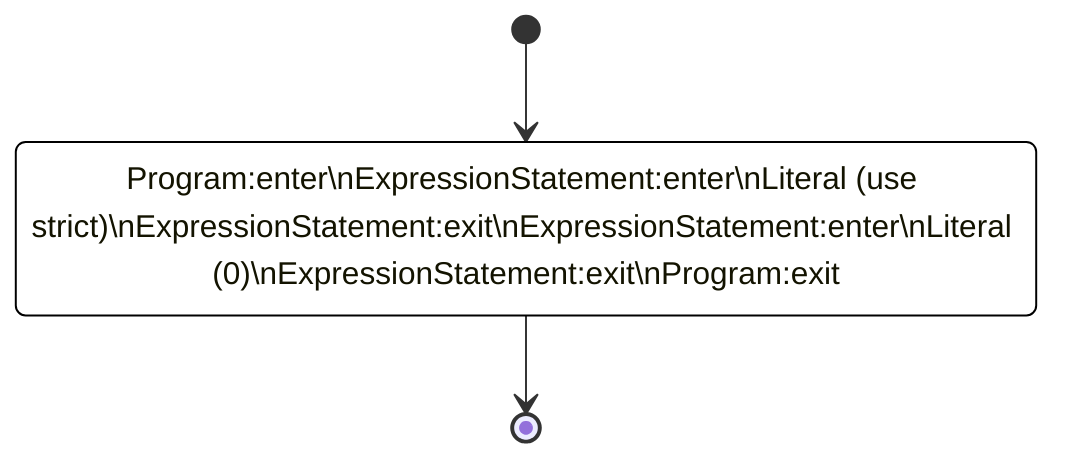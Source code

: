 stateDiagram-v2
classDef common fill: white, stroke: black
class s1_1 common
state "Program:enter\nExpressionStatement:enter\nLiteral (use strict)\nExpressionStatement:exit\nExpressionStatement:enter\nLiteral (0)\nExpressionStatement:exit\nProgram:exit" as s1_1
[*] --> s1_1
s1_1 --> [*]